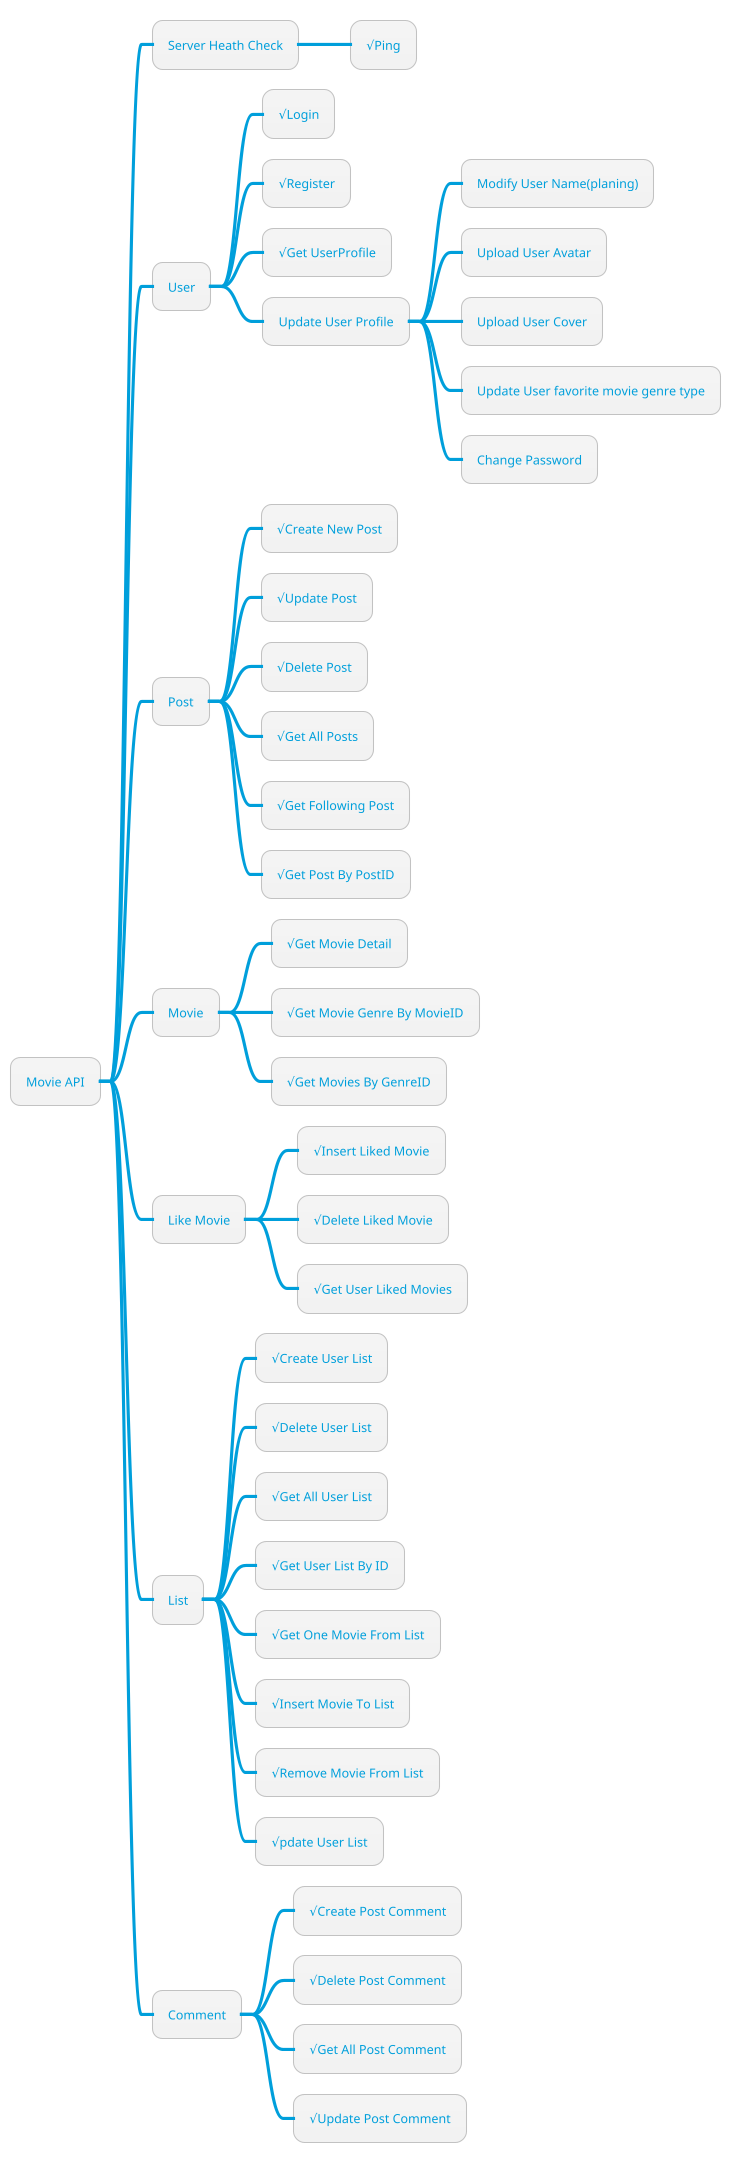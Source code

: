 @startmindmap
!theme  bluegray
skinparam backgroundColor white
* Movie API
** Server Heath Check
*** √Ping
** User
*** √Login
*** √Register
*** √Get UserProfile
*** Update User Profile
**** Modify User Name(planing)
**** Upload User Avatar
**** Upload User Cover
**** Update User favorite movie genre type
**** Change Password

** Post
*** √Create New Post
*** √Update Post
*** √Delete Post
*** √Get All Posts
*** √Get Following Post
*** √Get Post By PostID

** Movie
*** √Get Movie Detail
*** √Get Movie Genre By MovieID
*** √Get Movies By GenreID

** Like Movie
*** √Insert Liked Movie
*** √Delete Liked Movie
*** √Get User Liked Movies

** List
*** √Create User List
*** √Delete User List
*** √Get All User List
*** √Get User List By ID
*** √Get One Movie From List
*** √Insert Movie To List
*** √Remove Movie From List
*** √pdate User List

** Comment
*** √Create Post Comment
*** √Delete Post Comment
*** √Get All Post Comment
*** √Update Post Comment

@endmindmap